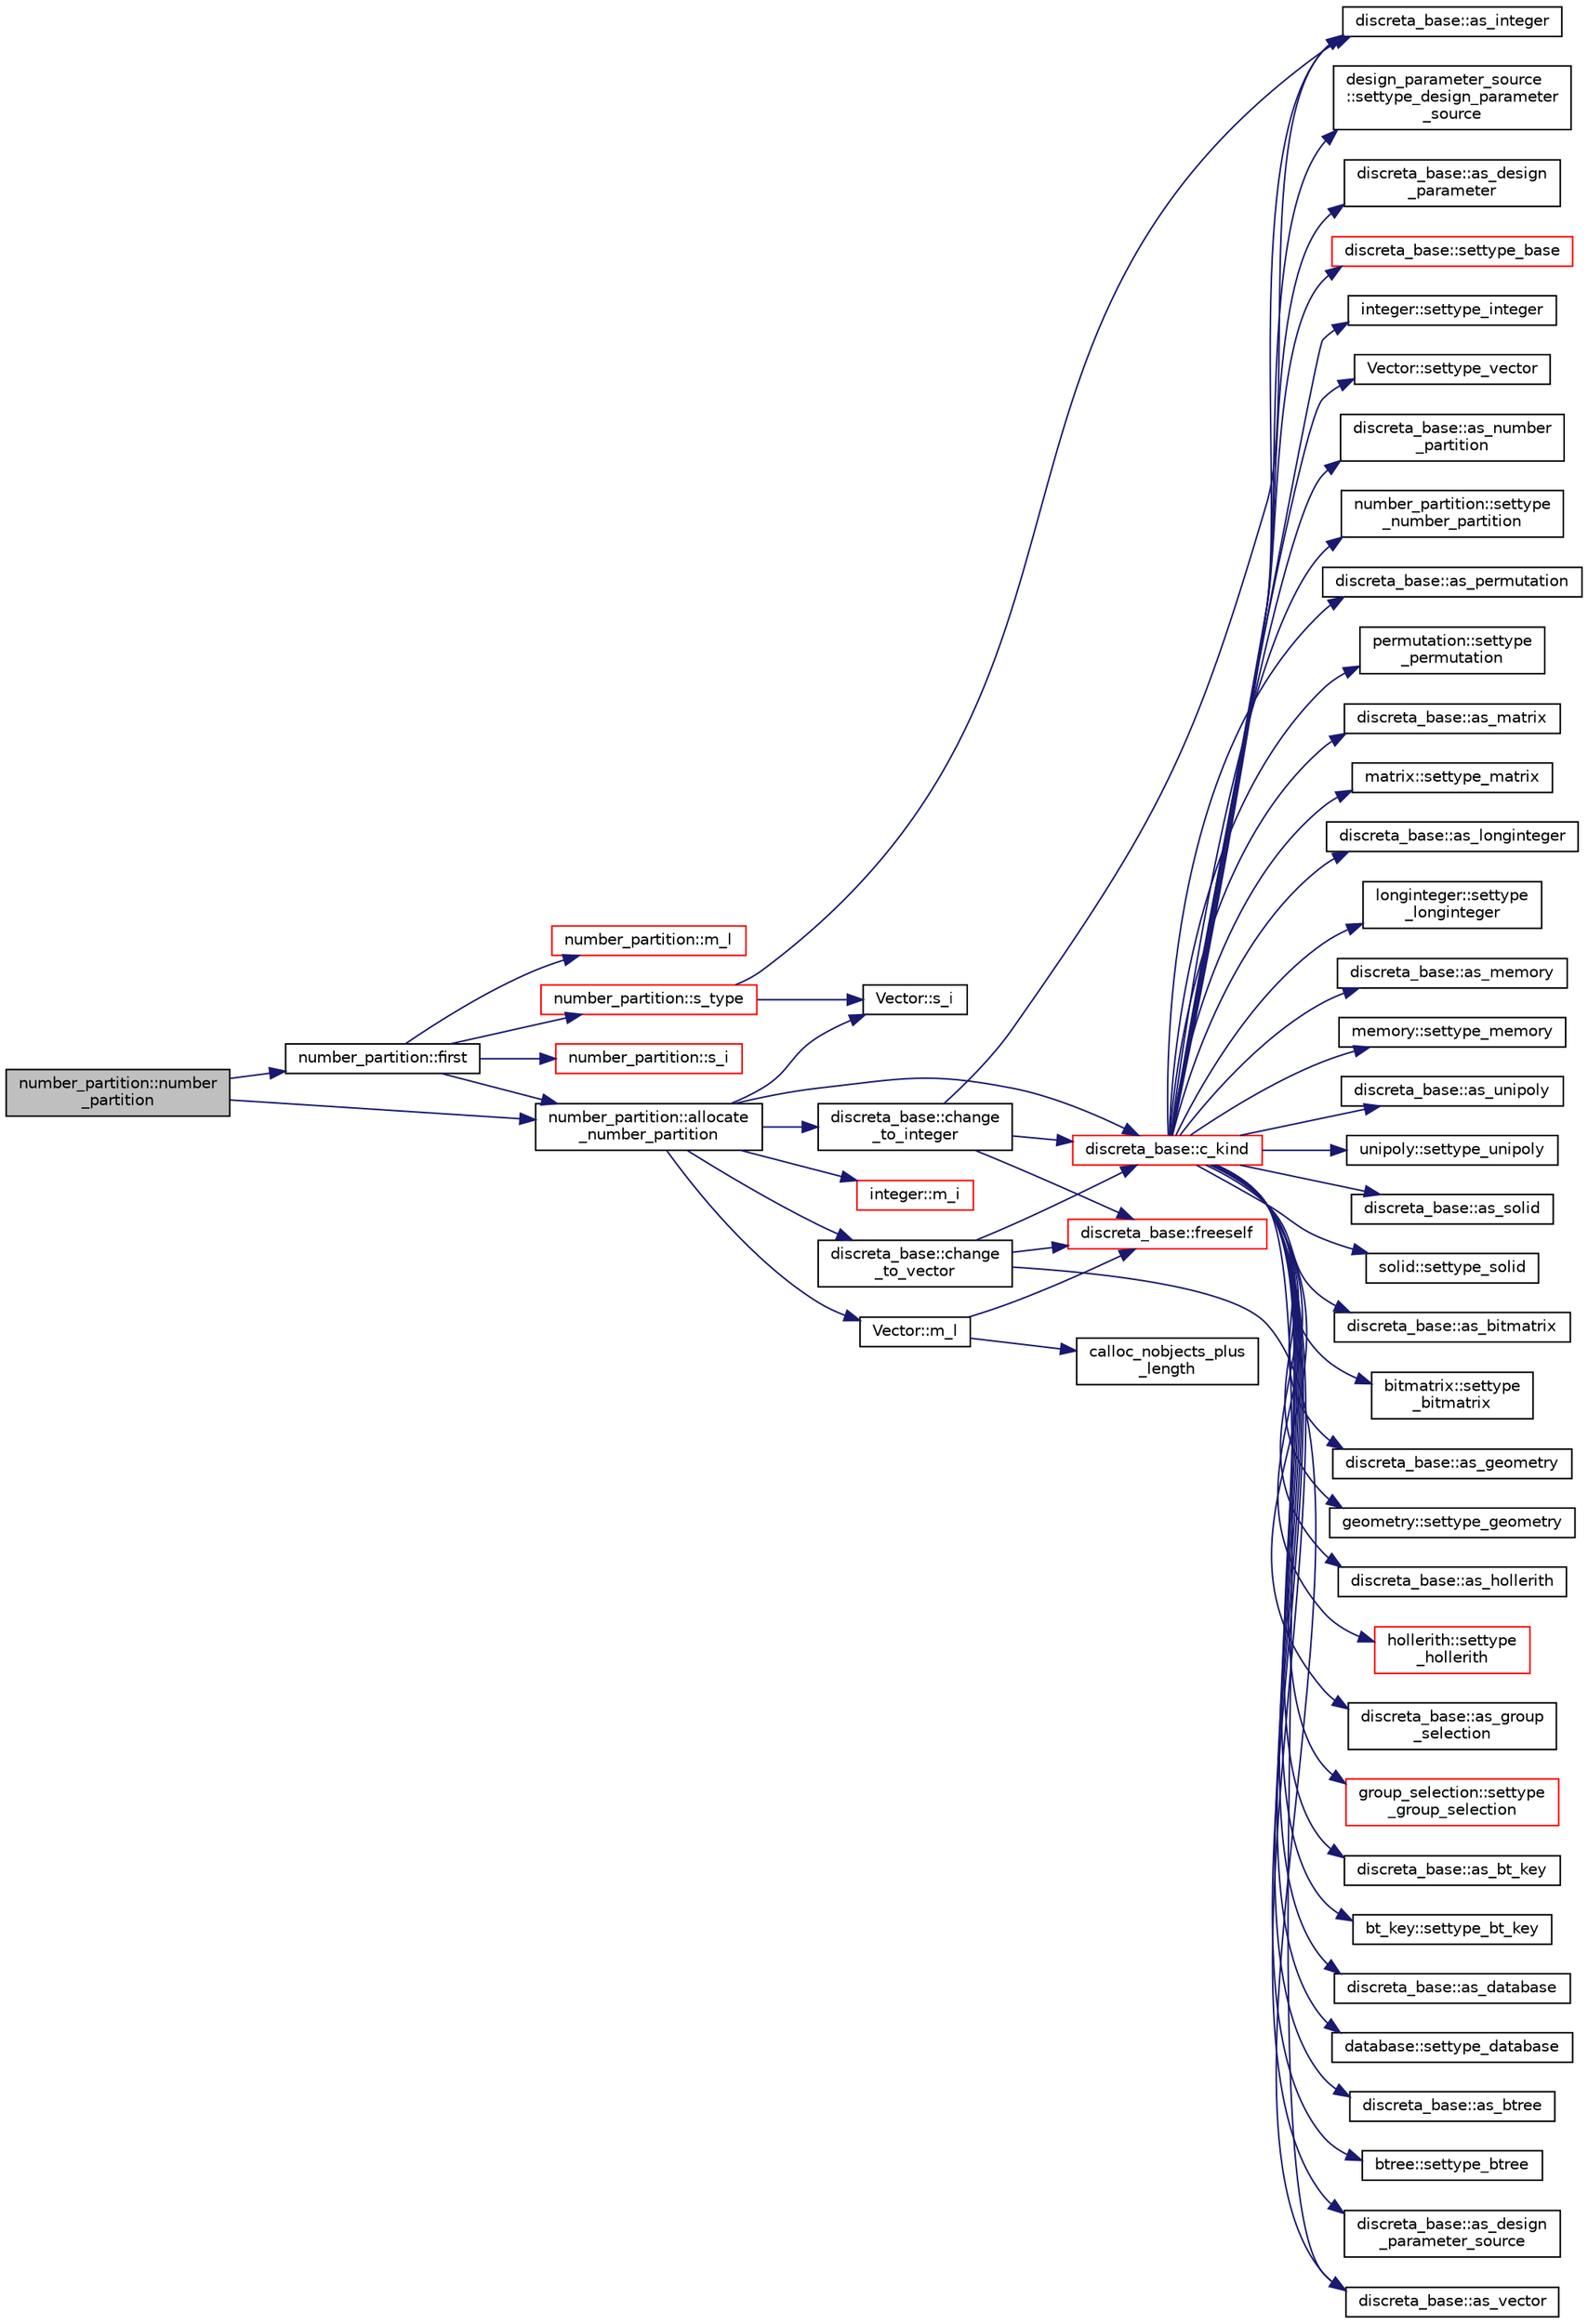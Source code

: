 digraph "number_partition::number_partition"
{
  edge [fontname="Helvetica",fontsize="10",labelfontname="Helvetica",labelfontsize="10"];
  node [fontname="Helvetica",fontsize="10",shape=record];
  rankdir="LR";
  Node2 [label="number_partition::number\l_partition",height=0.2,width=0.4,color="black", fillcolor="grey75", style="filled", fontcolor="black"];
  Node2 -> Node3 [color="midnightblue",fontsize="10",style="solid",fontname="Helvetica"];
  Node3 [label="number_partition::allocate\l_number_partition",height=0.2,width=0.4,color="black", fillcolor="white", style="filled",URL="$df/d50/classnumber__partition.html#a3c5649dc95f5ca53df4b0c58de6c1dc5"];
  Node3 -> Node4 [color="midnightblue",fontsize="10",style="solid",fontname="Helvetica"];
  Node4 [label="Vector::m_l",height=0.2,width=0.4,color="black", fillcolor="white", style="filled",URL="$d5/db2/class_vector.html#a00f5520c2a6b4f5282a1a8bcf8ea74eb"];
  Node4 -> Node5 [color="midnightblue",fontsize="10",style="solid",fontname="Helvetica"];
  Node5 [label="discreta_base::freeself",height=0.2,width=0.4,color="red", fillcolor="white", style="filled",URL="$d7/d71/classdiscreta__base.html#a9a3c9501a562293b5667c11b9174d6e5"];
  Node4 -> Node53 [color="midnightblue",fontsize="10",style="solid",fontname="Helvetica"];
  Node53 [label="calloc_nobjects_plus\l_length",height=0.2,width=0.4,color="black", fillcolor="white", style="filled",URL="$d9/d60/discreta_8h.html#a71599d54c8c17dfa065a363f5cdd0aa4"];
  Node3 -> Node54 [color="midnightblue",fontsize="10",style="solid",fontname="Helvetica"];
  Node54 [label="discreta_base::c_kind",height=0.2,width=0.4,color="red", fillcolor="white", style="filled",URL="$d7/d71/classdiscreta__base.html#adc2ff61589c2d083688e7a43f333cb62"];
  Node54 -> Node55 [color="midnightblue",fontsize="10",style="solid",fontname="Helvetica"];
  Node55 [label="discreta_base::settype_base",height=0.2,width=0.4,color="red", fillcolor="white", style="filled",URL="$d7/d71/classdiscreta__base.html#a4f42899a89447d1c3993ea07c38f8ad4"];
  Node54 -> Node14 [color="midnightblue",fontsize="10",style="solid",fontname="Helvetica"];
  Node14 [label="discreta_base::as_integer",height=0.2,width=0.4,color="black", fillcolor="white", style="filled",URL="$d7/d71/classdiscreta__base.html#a00d7691eaf874fd283d942692fe8dd26"];
  Node54 -> Node56 [color="midnightblue",fontsize="10",style="solid",fontname="Helvetica"];
  Node56 [label="integer::settype_integer",height=0.2,width=0.4,color="black", fillcolor="white", style="filled",URL="$d0/de5/classinteger.html#a6265c65ef311229acd513d748faba796"];
  Node54 -> Node16 [color="midnightblue",fontsize="10",style="solid",fontname="Helvetica"];
  Node16 [label="discreta_base::as_vector",height=0.2,width=0.4,color="black", fillcolor="white", style="filled",URL="$d7/d71/classdiscreta__base.html#a7bdd6cae39c380b128ee9e17e42cf020"];
  Node54 -> Node57 [color="midnightblue",fontsize="10",style="solid",fontname="Helvetica"];
  Node57 [label="Vector::settype_vector",height=0.2,width=0.4,color="black", fillcolor="white", style="filled",URL="$d5/db2/class_vector.html#a34e0d00b18c051f23904a8429fa6c8b4"];
  Node54 -> Node19 [color="midnightblue",fontsize="10",style="solid",fontname="Helvetica"];
  Node19 [label="discreta_base::as_number\l_partition",height=0.2,width=0.4,color="black", fillcolor="white", style="filled",URL="$d7/d71/classdiscreta__base.html#a307aa09de0e925d46697707968ffab00"];
  Node54 -> Node58 [color="midnightblue",fontsize="10",style="solid",fontname="Helvetica"];
  Node58 [label="number_partition::settype\l_number_partition",height=0.2,width=0.4,color="black", fillcolor="white", style="filled",URL="$df/d50/classnumber__partition.html#a3aaec1b557758f643ffc8555bbc358be"];
  Node54 -> Node21 [color="midnightblue",fontsize="10",style="solid",fontname="Helvetica"];
  Node21 [label="discreta_base::as_permutation",height=0.2,width=0.4,color="black", fillcolor="white", style="filled",URL="$d7/d71/classdiscreta__base.html#aa4e72f36a82984239b12ae831e131098"];
  Node54 -> Node59 [color="midnightblue",fontsize="10",style="solid",fontname="Helvetica"];
  Node59 [label="permutation::settype\l_permutation",height=0.2,width=0.4,color="black", fillcolor="white", style="filled",URL="$d0/d08/classpermutation.html#af1eea29f86195cede9562e444664c28c"];
  Node54 -> Node23 [color="midnightblue",fontsize="10",style="solid",fontname="Helvetica"];
  Node23 [label="discreta_base::as_matrix",height=0.2,width=0.4,color="black", fillcolor="white", style="filled",URL="$d7/d71/classdiscreta__base.html#ae4d7f56d917a4707b838fbffde6467ff"];
  Node54 -> Node60 [color="midnightblue",fontsize="10",style="solid",fontname="Helvetica"];
  Node60 [label="matrix::settype_matrix",height=0.2,width=0.4,color="black", fillcolor="white", style="filled",URL="$d1/d8d/classmatrix.html#a1780283a64a789e4084d792683d276bb"];
  Node54 -> Node26 [color="midnightblue",fontsize="10",style="solid",fontname="Helvetica"];
  Node26 [label="discreta_base::as_longinteger",height=0.2,width=0.4,color="black", fillcolor="white", style="filled",URL="$d7/d71/classdiscreta__base.html#a20a094639eb711b10c8694c51937f7cd"];
  Node54 -> Node61 [color="midnightblue",fontsize="10",style="solid",fontname="Helvetica"];
  Node61 [label="longinteger::settype\l_longinteger",height=0.2,width=0.4,color="black", fillcolor="white", style="filled",URL="$d3/d71/classlonginteger.html#ae5f811ece8df31b9ff114368a18e1dc5"];
  Node54 -> Node29 [color="midnightblue",fontsize="10",style="solid",fontname="Helvetica"];
  Node29 [label="discreta_base::as_memory",height=0.2,width=0.4,color="black", fillcolor="white", style="filled",URL="$d7/d71/classdiscreta__base.html#ad94b2d7dce0cd4fa22db57f6e79c4bd2"];
  Node54 -> Node62 [color="midnightblue",fontsize="10",style="solid",fontname="Helvetica"];
  Node62 [label="memory::settype_memory",height=0.2,width=0.4,color="black", fillcolor="white", style="filled",URL="$d8/d99/classmemory.html#a33aae277f9b8fe36b02e9d5da895451b"];
  Node54 -> Node31 [color="midnightblue",fontsize="10",style="solid",fontname="Helvetica"];
  Node31 [label="discreta_base::as_unipoly",height=0.2,width=0.4,color="black", fillcolor="white", style="filled",URL="$d7/d71/classdiscreta__base.html#ad50d8027f039fe5c2478cddb243adc9d"];
  Node54 -> Node63 [color="midnightblue",fontsize="10",style="solid",fontname="Helvetica"];
  Node63 [label="unipoly::settype_unipoly",height=0.2,width=0.4,color="black", fillcolor="white", style="filled",URL="$d1/d89/classunipoly.html#a8db854fcc85c5e1150b1f1b1c005c95b"];
  Node54 -> Node33 [color="midnightblue",fontsize="10",style="solid",fontname="Helvetica"];
  Node33 [label="discreta_base::as_solid",height=0.2,width=0.4,color="black", fillcolor="white", style="filled",URL="$d7/d71/classdiscreta__base.html#a1fc5f2b85ec97ab0a69dd64903c970a5"];
  Node54 -> Node64 [color="midnightblue",fontsize="10",style="solid",fontname="Helvetica"];
  Node64 [label="solid::settype_solid",height=0.2,width=0.4,color="black", fillcolor="white", style="filled",URL="$d8/def/classsolid.html#a775bd4821f75a8aee4ea3d4335ff90e0"];
  Node54 -> Node35 [color="midnightblue",fontsize="10",style="solid",fontname="Helvetica"];
  Node35 [label="discreta_base::as_bitmatrix",height=0.2,width=0.4,color="black", fillcolor="white", style="filled",URL="$d7/d71/classdiscreta__base.html#a071ad54ea8ef6c9d1d15f532e5a76df6"];
  Node54 -> Node65 [color="midnightblue",fontsize="10",style="solid",fontname="Helvetica"];
  Node65 [label="bitmatrix::settype\l_bitmatrix",height=0.2,width=0.4,color="black", fillcolor="white", style="filled",URL="$de/dc8/classbitmatrix.html#acb571d947f9526665ebbdc0ce3e2a973"];
  Node54 -> Node37 [color="midnightblue",fontsize="10",style="solid",fontname="Helvetica"];
  Node37 [label="discreta_base::as_geometry",height=0.2,width=0.4,color="black", fillcolor="white", style="filled",URL="$d7/d71/classdiscreta__base.html#a38fc7b4cdd830703e9d87354b79bc5c8"];
  Node54 -> Node66 [color="midnightblue",fontsize="10",style="solid",fontname="Helvetica"];
  Node66 [label="geometry::settype_geometry",height=0.2,width=0.4,color="black", fillcolor="white", style="filled",URL="$da/d44/classgeometry.html#ab4a336baba6a3f56f5ffa053a5be5ba7"];
  Node54 -> Node39 [color="midnightblue",fontsize="10",style="solid",fontname="Helvetica"];
  Node39 [label="discreta_base::as_hollerith",height=0.2,width=0.4,color="black", fillcolor="white", style="filled",URL="$d7/d71/classdiscreta__base.html#a3e66f82711f314710107e2f29e589690"];
  Node54 -> Node67 [color="midnightblue",fontsize="10",style="solid",fontname="Helvetica"];
  Node67 [label="hollerith::settype\l_hollerith",height=0.2,width=0.4,color="red", fillcolor="white", style="filled",URL="$d8/d99/classhollerith.html#a23bbd4acfc88a0e90f1245f243f51f76"];
  Node54 -> Node41 [color="midnightblue",fontsize="10",style="solid",fontname="Helvetica"];
  Node41 [label="discreta_base::as_group\l_selection",height=0.2,width=0.4,color="black", fillcolor="white", style="filled",URL="$d7/d71/classdiscreta__base.html#aae1bac4883c567718bef9fb610abbdc8"];
  Node54 -> Node69 [color="midnightblue",fontsize="10",style="solid",fontname="Helvetica"];
  Node69 [label="group_selection::settype\l_group_selection",height=0.2,width=0.4,color="red", fillcolor="white", style="filled",URL="$d6/db0/classgroup__selection.html#a015ed73b7b8d784bedd4d11ac1fc0ec1"];
  Node54 -> Node43 [color="midnightblue",fontsize="10",style="solid",fontname="Helvetica"];
  Node43 [label="discreta_base::as_bt_key",height=0.2,width=0.4,color="black", fillcolor="white", style="filled",URL="$d7/d71/classdiscreta__base.html#a2734c6e08dca17cf6588bd5064ec1b9f"];
  Node54 -> Node72 [color="midnightblue",fontsize="10",style="solid",fontname="Helvetica"];
  Node72 [label="bt_key::settype_bt_key",height=0.2,width=0.4,color="black", fillcolor="white", style="filled",URL="$d1/de5/classbt__key.html#a352bb10beb7c789d8d29373035824800"];
  Node54 -> Node45 [color="midnightblue",fontsize="10",style="solid",fontname="Helvetica"];
  Node45 [label="discreta_base::as_database",height=0.2,width=0.4,color="black", fillcolor="white", style="filled",URL="$d7/d71/classdiscreta__base.html#ab055d39d58210a2b03ba3d33703b09a9"];
  Node54 -> Node73 [color="midnightblue",fontsize="10",style="solid",fontname="Helvetica"];
  Node73 [label="database::settype_database",height=0.2,width=0.4,color="black", fillcolor="white", style="filled",URL="$db/d72/classdatabase.html#a014639aa001462e480eb1f3984839b72"];
  Node54 -> Node47 [color="midnightblue",fontsize="10",style="solid",fontname="Helvetica"];
  Node47 [label="discreta_base::as_btree",height=0.2,width=0.4,color="black", fillcolor="white", style="filled",URL="$d7/d71/classdiscreta__base.html#a78e76674cef2ec113c17989c11288778"];
  Node54 -> Node74 [color="midnightblue",fontsize="10",style="solid",fontname="Helvetica"];
  Node74 [label="btree::settype_btree",height=0.2,width=0.4,color="black", fillcolor="white", style="filled",URL="$dd/db0/classbtree.html#a5a1b9773c848908a6050cc733d2d9780"];
  Node54 -> Node49 [color="midnightblue",fontsize="10",style="solid",fontname="Helvetica"];
  Node49 [label="discreta_base::as_design\l_parameter_source",height=0.2,width=0.4,color="black", fillcolor="white", style="filled",URL="$d7/d71/classdiscreta__base.html#a59cbf837c6582ded5bc586265d13d81a"];
  Node54 -> Node75 [color="midnightblue",fontsize="10",style="solid",fontname="Helvetica"];
  Node75 [label="design_parameter_source\l::settype_design_parameter\l_source",height=0.2,width=0.4,color="black", fillcolor="white", style="filled",URL="$df/d4b/classdesign__parameter__source.html#a3af3b851df87bd1661fb9c9ce18822c8"];
  Node54 -> Node51 [color="midnightblue",fontsize="10",style="solid",fontname="Helvetica"];
  Node51 [label="discreta_base::as_design\l_parameter",height=0.2,width=0.4,color="black", fillcolor="white", style="filled",URL="$d7/d71/classdiscreta__base.html#aab24ff38ea1c5471ab3de42e014d0f2a"];
  Node3 -> Node71 [color="midnightblue",fontsize="10",style="solid",fontname="Helvetica"];
  Node71 [label="Vector::s_i",height=0.2,width=0.4,color="black", fillcolor="white", style="filled",URL="$d5/db2/class_vector.html#a1c4fe1752523df8119f70dd550244871"];
  Node3 -> Node77 [color="midnightblue",fontsize="10",style="solid",fontname="Helvetica"];
  Node77 [label="discreta_base::change\l_to_integer",height=0.2,width=0.4,color="black", fillcolor="white", style="filled",URL="$d7/d71/classdiscreta__base.html#a58a5a5bd8f8e6f2dd7b4483b66dc7bb9"];
  Node77 -> Node5 [color="midnightblue",fontsize="10",style="solid",fontname="Helvetica"];
  Node77 -> Node54 [color="midnightblue",fontsize="10",style="solid",fontname="Helvetica"];
  Node77 -> Node14 [color="midnightblue",fontsize="10",style="solid",fontname="Helvetica"];
  Node3 -> Node78 [color="midnightblue",fontsize="10",style="solid",fontname="Helvetica"];
  Node78 [label="integer::m_i",height=0.2,width=0.4,color="red", fillcolor="white", style="filled",URL="$d0/de5/classinteger.html#a869091f0a0f35f5354c8c4a70250e8a9"];
  Node3 -> Node79 [color="midnightblue",fontsize="10",style="solid",fontname="Helvetica"];
  Node79 [label="discreta_base::change\l_to_vector",height=0.2,width=0.4,color="black", fillcolor="white", style="filled",URL="$d7/d71/classdiscreta__base.html#a66186d19c55ad54af11e2a040a763c38"];
  Node79 -> Node5 [color="midnightblue",fontsize="10",style="solid",fontname="Helvetica"];
  Node79 -> Node54 [color="midnightblue",fontsize="10",style="solid",fontname="Helvetica"];
  Node79 -> Node16 [color="midnightblue",fontsize="10",style="solid",fontname="Helvetica"];
  Node2 -> Node80 [color="midnightblue",fontsize="10",style="solid",fontname="Helvetica"];
  Node80 [label="number_partition::first",height=0.2,width=0.4,color="black", fillcolor="white", style="filled",URL="$df/d50/classnumber__partition.html#ad8fd23e15805386340aac1c807c0bbc2"];
  Node80 -> Node3 [color="midnightblue",fontsize="10",style="solid",fontname="Helvetica"];
  Node80 -> Node81 [color="midnightblue",fontsize="10",style="solid",fontname="Helvetica"];
  Node81 [label="number_partition::s_type",height=0.2,width=0.4,color="red", fillcolor="white", style="filled",URL="$df/d50/classnumber__partition.html#a65f10dc2af06748e5142bbb7979cbc96"];
  Node81 -> Node71 [color="midnightblue",fontsize="10",style="solid",fontname="Helvetica"];
  Node81 -> Node14 [color="midnightblue",fontsize="10",style="solid",fontname="Helvetica"];
  Node80 -> Node83 [color="midnightblue",fontsize="10",style="solid",fontname="Helvetica"];
  Node83 [label="number_partition::m_l",height=0.2,width=0.4,color="red", fillcolor="white", style="filled",URL="$df/d50/classnumber__partition.html#a10013ba481b6c83fe777041164f8b47b"];
  Node80 -> Node87 [color="midnightblue",fontsize="10",style="solid",fontname="Helvetica"];
  Node87 [label="number_partition::s_i",height=0.2,width=0.4,color="red", fillcolor="white", style="filled",URL="$df/d50/classnumber__partition.html#aca3e653629e80549db9e0cf584a3e16c"];
}
